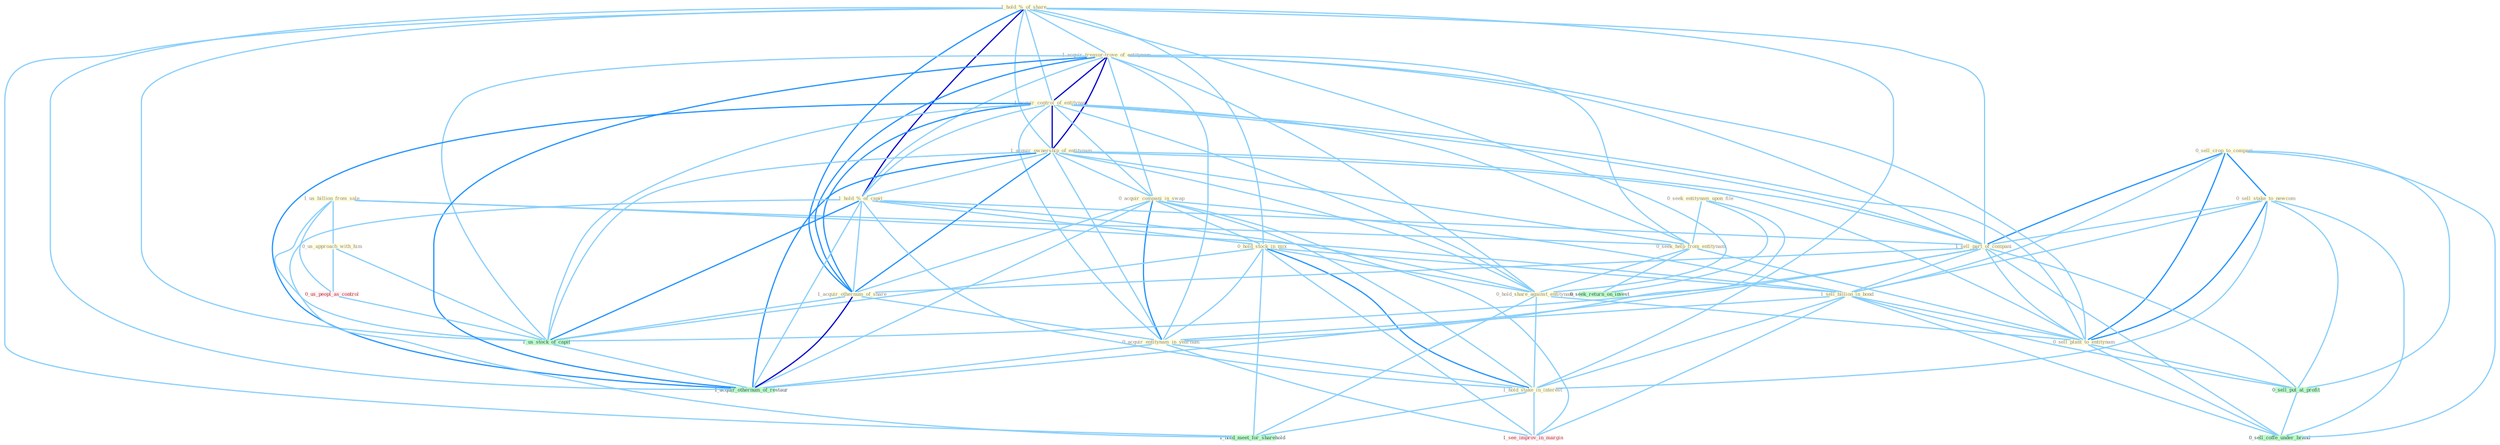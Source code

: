 Graph G{ 
    node
    [shape=polygon,style=filled,width=.5,height=.06,color="#BDFCC9",fixedsize=true,fontsize=4,
    fontcolor="#2f4f4f"];
    {node
    [color="#ffffe0", fontcolor="#8b7d6b"] "1_us_billion_from_sale " "0_us_approach_with_him " "0_sell_crop_to_compani " "1_hold_%_of_share " "1_acquir_treasur-trove_of_entitynam " "1_acquir_control_of_entitynam " "1_acquir_ownership_of_entitynam " "0_acquir_compani_in_swap " "1_hold_%_of_capit " "0_hold_stock_in_mix " "0_sell_stake_to_newcom " "1_sell_part_of_compani " "1_sell_billion_in_bond " "0_seek_entitynam_upon_file " "1_acquir_othernum_of_share " "0_seek_help_from_entitynam " "0_hold_share_against_entitynam " "0_sell_plant_to_entitynam " "0_acquir_entitynam_in_yearnum " "1_hold_stake_in_interest "}
{node [color="#fff0f5", fontcolor="#b22222"] "0_us_peopl_as_control " "1_see_improv_in_margin "}
edge [color="#B0E2FF"];

	"1_us_billion_from_sale " -- "0_us_approach_with_him " [w="1", color="#87cefa" ];
	"1_us_billion_from_sale " -- "1_sell_billion_in_bond " [w="1", color="#87cefa" ];
	"1_us_billion_from_sale " -- "0_seek_help_from_entitynam " [w="1", color="#87cefa" ];
	"1_us_billion_from_sale " -- "0_us_peopl_as_control " [w="1", color="#87cefa" ];
	"1_us_billion_from_sale " -- "1_us_stock_of_capit " [w="1", color="#87cefa" ];
	"0_us_approach_with_him " -- "0_us_peopl_as_control " [w="1", color="#87cefa" ];
	"0_us_approach_with_him " -- "1_us_stock_of_capit " [w="1", color="#87cefa" ];
	"0_sell_crop_to_compani " -- "0_sell_stake_to_newcom " [w="2", color="#1e90ff" , len=0.8];
	"0_sell_crop_to_compani " -- "1_sell_part_of_compani " [w="2", color="#1e90ff" , len=0.8];
	"0_sell_crop_to_compani " -- "1_sell_billion_in_bond " [w="1", color="#87cefa" ];
	"0_sell_crop_to_compani " -- "0_sell_plant_to_entitynam " [w="2", color="#1e90ff" , len=0.8];
	"0_sell_crop_to_compani " -- "0_sell_put_at_profit " [w="1", color="#87cefa" ];
	"0_sell_crop_to_compani " -- "0_sell_coffe_under_brand " [w="1", color="#87cefa" ];
	"1_hold_%_of_share " -- "1_acquir_treasur-trove_of_entitynam " [w="1", color="#87cefa" ];
	"1_hold_%_of_share " -- "1_acquir_control_of_entitynam " [w="1", color="#87cefa" ];
	"1_hold_%_of_share " -- "1_acquir_ownership_of_entitynam " [w="1", color="#87cefa" ];
	"1_hold_%_of_share " -- "1_hold_%_of_capit " [w="3", color="#0000cd" , len=0.6];
	"1_hold_%_of_share " -- "0_hold_stock_in_mix " [w="1", color="#87cefa" ];
	"1_hold_%_of_share " -- "1_sell_part_of_compani " [w="1", color="#87cefa" ];
	"1_hold_%_of_share " -- "1_acquir_othernum_of_share " [w="2", color="#1e90ff" , len=0.8];
	"1_hold_%_of_share " -- "0_hold_share_against_entitynam " [w="1", color="#87cefa" ];
	"1_hold_%_of_share " -- "1_hold_stake_in_interest " [w="1", color="#87cefa" ];
	"1_hold_%_of_share " -- "1_us_stock_of_capit " [w="1", color="#87cefa" ];
	"1_hold_%_of_share " -- "1_hold_meet_for_sharehold " [w="1", color="#87cefa" ];
	"1_hold_%_of_share " -- "1_acquir_othernum_of_restaur " [w="1", color="#87cefa" ];
	"1_acquir_treasur-trove_of_entitynam " -- "1_acquir_control_of_entitynam " [w="3", color="#0000cd" , len=0.6];
	"1_acquir_treasur-trove_of_entitynam " -- "1_acquir_ownership_of_entitynam " [w="3", color="#0000cd" , len=0.6];
	"1_acquir_treasur-trove_of_entitynam " -- "0_acquir_compani_in_swap " [w="1", color="#87cefa" ];
	"1_acquir_treasur-trove_of_entitynam " -- "1_hold_%_of_capit " [w="1", color="#87cefa" ];
	"1_acquir_treasur-trove_of_entitynam " -- "1_sell_part_of_compani " [w="1", color="#87cefa" ];
	"1_acquir_treasur-trove_of_entitynam " -- "1_acquir_othernum_of_share " [w="2", color="#1e90ff" , len=0.8];
	"1_acquir_treasur-trove_of_entitynam " -- "0_seek_help_from_entitynam " [w="1", color="#87cefa" ];
	"1_acquir_treasur-trove_of_entitynam " -- "0_hold_share_against_entitynam " [w="1", color="#87cefa" ];
	"1_acquir_treasur-trove_of_entitynam " -- "0_sell_plant_to_entitynam " [w="1", color="#87cefa" ];
	"1_acquir_treasur-trove_of_entitynam " -- "0_acquir_entitynam_in_yearnum " [w="1", color="#87cefa" ];
	"1_acquir_treasur-trove_of_entitynam " -- "1_us_stock_of_capit " [w="1", color="#87cefa" ];
	"1_acquir_treasur-trove_of_entitynam " -- "1_acquir_othernum_of_restaur " [w="2", color="#1e90ff" , len=0.8];
	"1_acquir_control_of_entitynam " -- "1_acquir_ownership_of_entitynam " [w="3", color="#0000cd" , len=0.6];
	"1_acquir_control_of_entitynam " -- "0_acquir_compani_in_swap " [w="1", color="#87cefa" ];
	"1_acquir_control_of_entitynam " -- "1_hold_%_of_capit " [w="1", color="#87cefa" ];
	"1_acquir_control_of_entitynam " -- "1_sell_part_of_compani " [w="1", color="#87cefa" ];
	"1_acquir_control_of_entitynam " -- "1_acquir_othernum_of_share " [w="2", color="#1e90ff" , len=0.8];
	"1_acquir_control_of_entitynam " -- "0_seek_help_from_entitynam " [w="1", color="#87cefa" ];
	"1_acquir_control_of_entitynam " -- "0_hold_share_against_entitynam " [w="1", color="#87cefa" ];
	"1_acquir_control_of_entitynam " -- "0_sell_plant_to_entitynam " [w="1", color="#87cefa" ];
	"1_acquir_control_of_entitynam " -- "0_acquir_entitynam_in_yearnum " [w="1", color="#87cefa" ];
	"1_acquir_control_of_entitynam " -- "1_us_stock_of_capit " [w="1", color="#87cefa" ];
	"1_acquir_control_of_entitynam " -- "1_acquir_othernum_of_restaur " [w="2", color="#1e90ff" , len=0.8];
	"1_acquir_ownership_of_entitynam " -- "0_acquir_compani_in_swap " [w="1", color="#87cefa" ];
	"1_acquir_ownership_of_entitynam " -- "1_hold_%_of_capit " [w="1", color="#87cefa" ];
	"1_acquir_ownership_of_entitynam " -- "1_sell_part_of_compani " [w="1", color="#87cefa" ];
	"1_acquir_ownership_of_entitynam " -- "1_acquir_othernum_of_share " [w="2", color="#1e90ff" , len=0.8];
	"1_acquir_ownership_of_entitynam " -- "0_seek_help_from_entitynam " [w="1", color="#87cefa" ];
	"1_acquir_ownership_of_entitynam " -- "0_hold_share_against_entitynam " [w="1", color="#87cefa" ];
	"1_acquir_ownership_of_entitynam " -- "0_sell_plant_to_entitynam " [w="1", color="#87cefa" ];
	"1_acquir_ownership_of_entitynam " -- "0_acquir_entitynam_in_yearnum " [w="1", color="#87cefa" ];
	"1_acquir_ownership_of_entitynam " -- "1_us_stock_of_capit " [w="1", color="#87cefa" ];
	"1_acquir_ownership_of_entitynam " -- "1_acquir_othernum_of_restaur " [w="2", color="#1e90ff" , len=0.8];
	"0_acquir_compani_in_swap " -- "0_hold_stock_in_mix " [w="1", color="#87cefa" ];
	"0_acquir_compani_in_swap " -- "1_sell_billion_in_bond " [w="1", color="#87cefa" ];
	"0_acquir_compani_in_swap " -- "1_acquir_othernum_of_share " [w="1", color="#87cefa" ];
	"0_acquir_compani_in_swap " -- "0_acquir_entitynam_in_yearnum " [w="2", color="#1e90ff" , len=0.8];
	"0_acquir_compani_in_swap " -- "1_hold_stake_in_interest " [w="1", color="#87cefa" ];
	"0_acquir_compani_in_swap " -- "1_see_improv_in_margin " [w="1", color="#87cefa" ];
	"0_acquir_compani_in_swap " -- "1_acquir_othernum_of_restaur " [w="1", color="#87cefa" ];
	"1_hold_%_of_capit " -- "0_hold_stock_in_mix " [w="1", color="#87cefa" ];
	"1_hold_%_of_capit " -- "1_sell_part_of_compani " [w="1", color="#87cefa" ];
	"1_hold_%_of_capit " -- "1_acquir_othernum_of_share " [w="1", color="#87cefa" ];
	"1_hold_%_of_capit " -- "0_hold_share_against_entitynam " [w="1", color="#87cefa" ];
	"1_hold_%_of_capit " -- "1_hold_stake_in_interest " [w="1", color="#87cefa" ];
	"1_hold_%_of_capit " -- "1_us_stock_of_capit " [w="2", color="#1e90ff" , len=0.8];
	"1_hold_%_of_capit " -- "1_hold_meet_for_sharehold " [w="1", color="#87cefa" ];
	"1_hold_%_of_capit " -- "1_acquir_othernum_of_restaur " [w="1", color="#87cefa" ];
	"0_hold_stock_in_mix " -- "1_sell_billion_in_bond " [w="1", color="#87cefa" ];
	"0_hold_stock_in_mix " -- "0_hold_share_against_entitynam " [w="1", color="#87cefa" ];
	"0_hold_stock_in_mix " -- "0_acquir_entitynam_in_yearnum " [w="1", color="#87cefa" ];
	"0_hold_stock_in_mix " -- "1_hold_stake_in_interest " [w="2", color="#1e90ff" , len=0.8];
	"0_hold_stock_in_mix " -- "1_us_stock_of_capit " [w="1", color="#87cefa" ];
	"0_hold_stock_in_mix " -- "1_see_improv_in_margin " [w="1", color="#87cefa" ];
	"0_hold_stock_in_mix " -- "1_hold_meet_for_sharehold " [w="1", color="#87cefa" ];
	"0_sell_stake_to_newcom " -- "1_sell_part_of_compani " [w="1", color="#87cefa" ];
	"0_sell_stake_to_newcom " -- "1_sell_billion_in_bond " [w="1", color="#87cefa" ];
	"0_sell_stake_to_newcom " -- "0_sell_plant_to_entitynam " [w="2", color="#1e90ff" , len=0.8];
	"0_sell_stake_to_newcom " -- "1_hold_stake_in_interest " [w="1", color="#87cefa" ];
	"0_sell_stake_to_newcom " -- "0_sell_put_at_profit " [w="1", color="#87cefa" ];
	"0_sell_stake_to_newcom " -- "0_sell_coffe_under_brand " [w="1", color="#87cefa" ];
	"1_sell_part_of_compani " -- "1_sell_billion_in_bond " [w="1", color="#87cefa" ];
	"1_sell_part_of_compani " -- "1_acquir_othernum_of_share " [w="1", color="#87cefa" ];
	"1_sell_part_of_compani " -- "0_sell_plant_to_entitynam " [w="1", color="#87cefa" ];
	"1_sell_part_of_compani " -- "0_sell_put_at_profit " [w="1", color="#87cefa" ];
	"1_sell_part_of_compani " -- "1_us_stock_of_capit " [w="1", color="#87cefa" ];
	"1_sell_part_of_compani " -- "0_sell_coffe_under_brand " [w="1", color="#87cefa" ];
	"1_sell_part_of_compani " -- "1_acquir_othernum_of_restaur " [w="1", color="#87cefa" ];
	"1_sell_billion_in_bond " -- "0_sell_plant_to_entitynam " [w="1", color="#87cefa" ];
	"1_sell_billion_in_bond " -- "0_acquir_entitynam_in_yearnum " [w="1", color="#87cefa" ];
	"1_sell_billion_in_bond " -- "1_hold_stake_in_interest " [w="1", color="#87cefa" ];
	"1_sell_billion_in_bond " -- "0_sell_put_at_profit " [w="1", color="#87cefa" ];
	"1_sell_billion_in_bond " -- "1_see_improv_in_margin " [w="1", color="#87cefa" ];
	"1_sell_billion_in_bond " -- "0_sell_coffe_under_brand " [w="1", color="#87cefa" ];
	"0_seek_entitynam_upon_file " -- "0_seek_help_from_entitynam " [w="1", color="#87cefa" ];
	"0_seek_entitynam_upon_file " -- "0_acquir_entitynam_in_yearnum " [w="1", color="#87cefa" ];
	"0_seek_entitynam_upon_file " -- "0_seek_return_on_invest " [w="1", color="#87cefa" ];
	"1_acquir_othernum_of_share " -- "0_acquir_entitynam_in_yearnum " [w="1", color="#87cefa" ];
	"1_acquir_othernum_of_share " -- "1_us_stock_of_capit " [w="1", color="#87cefa" ];
	"1_acquir_othernum_of_share " -- "1_acquir_othernum_of_restaur " [w="3", color="#0000cd" , len=0.6];
	"0_seek_help_from_entitynam " -- "0_hold_share_against_entitynam " [w="1", color="#87cefa" ];
	"0_seek_help_from_entitynam " -- "0_sell_plant_to_entitynam " [w="1", color="#87cefa" ];
	"0_seek_help_from_entitynam " -- "0_seek_return_on_invest " [w="1", color="#87cefa" ];
	"0_hold_share_against_entitynam " -- "0_sell_plant_to_entitynam " [w="1", color="#87cefa" ];
	"0_hold_share_against_entitynam " -- "1_hold_stake_in_interest " [w="1", color="#87cefa" ];
	"0_hold_share_against_entitynam " -- "1_hold_meet_for_sharehold " [w="1", color="#87cefa" ];
	"0_sell_plant_to_entitynam " -- "0_sell_put_at_profit " [w="1", color="#87cefa" ];
	"0_sell_plant_to_entitynam " -- "0_sell_coffe_under_brand " [w="1", color="#87cefa" ];
	"0_acquir_entitynam_in_yearnum " -- "1_hold_stake_in_interest " [w="1", color="#87cefa" ];
	"0_acquir_entitynam_in_yearnum " -- "1_see_improv_in_margin " [w="1", color="#87cefa" ];
	"0_acquir_entitynam_in_yearnum " -- "1_acquir_othernum_of_restaur " [w="1", color="#87cefa" ];
	"1_hold_stake_in_interest " -- "1_see_improv_in_margin " [w="1", color="#87cefa" ];
	"1_hold_stake_in_interest " -- "1_hold_meet_for_sharehold " [w="1", color="#87cefa" ];
	"0_us_peopl_as_control " -- "1_us_stock_of_capit " [w="1", color="#87cefa" ];
	"0_sell_put_at_profit " -- "0_sell_coffe_under_brand " [w="1", color="#87cefa" ];
	"1_us_stock_of_capit " -- "1_acquir_othernum_of_restaur " [w="1", color="#87cefa" ];
}